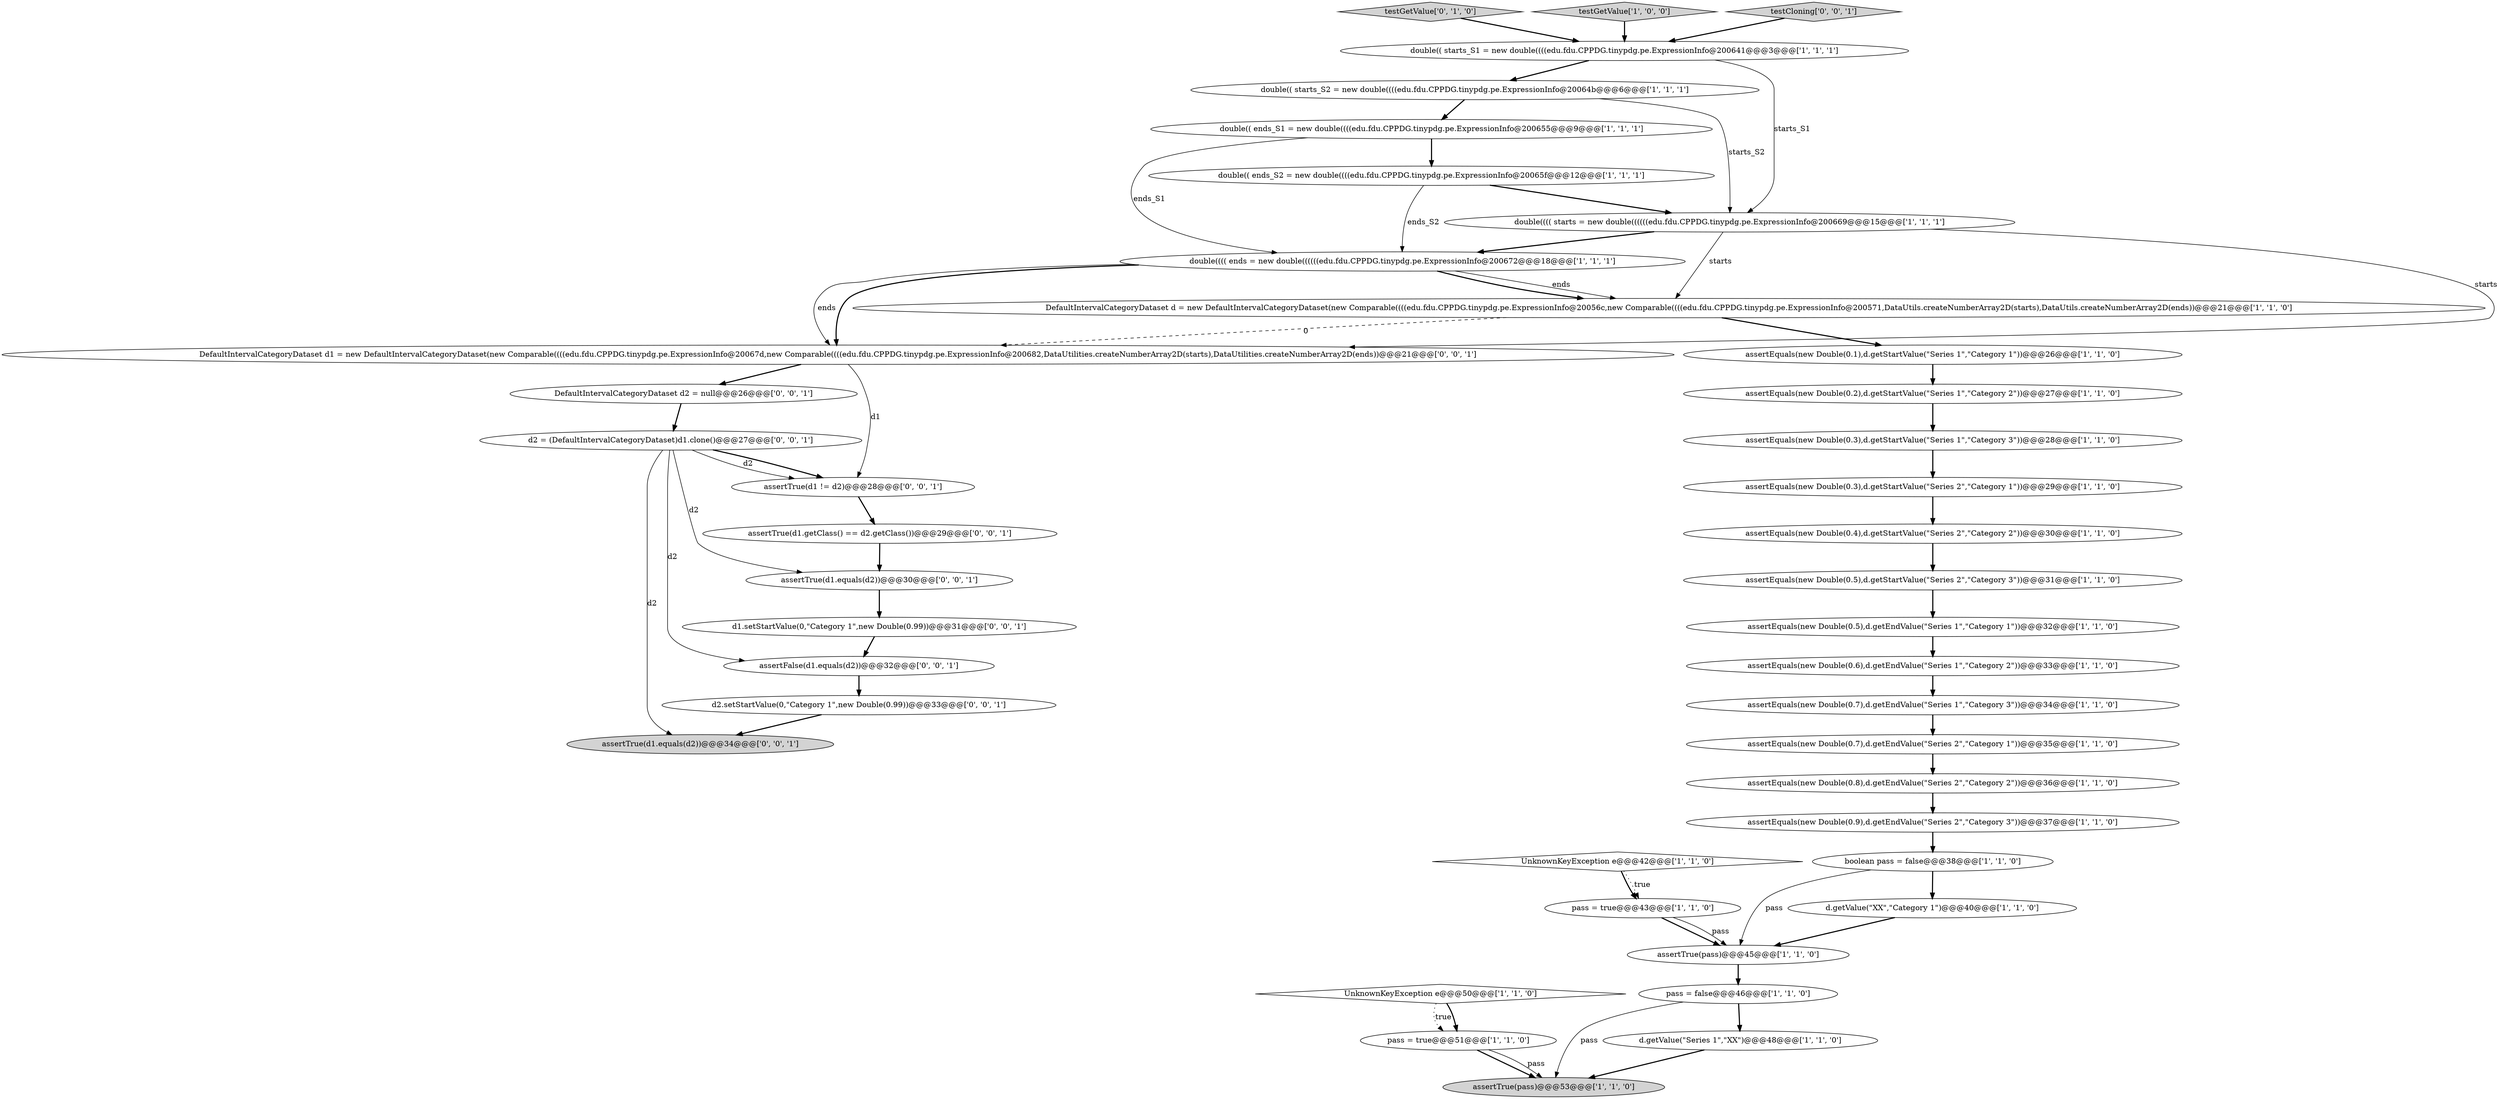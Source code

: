 digraph {
19 [style = filled, label = "assertEquals(new Double(0.5),d.getEndValue(\"Series 1\",\"Category 1\"))@@@32@@@['1', '1', '0']", fillcolor = white, shape = ellipse image = "AAA0AAABBB1BBB"];
36 [style = filled, label = "assertTrue(d1.equals(d2))@@@34@@@['0', '0', '1']", fillcolor = lightgray, shape = ellipse image = "AAA0AAABBB3BBB"];
20 [style = filled, label = "pass = true@@@51@@@['1', '1', '0']", fillcolor = white, shape = ellipse image = "AAA0AAABBB1BBB"];
33 [style = filled, label = "assertTrue(d1.getClass() == d2.getClass())@@@29@@@['0', '0', '1']", fillcolor = white, shape = ellipse image = "AAA0AAABBB3BBB"];
29 [style = filled, label = "assertEquals(new Double(0.3),d.getStartValue(\"Series 2\",\"Category 1\"))@@@29@@@['1', '1', '0']", fillcolor = white, shape = ellipse image = "AAA0AAABBB1BBB"];
2 [style = filled, label = "assertTrue(pass)@@@53@@@['1', '1', '0']", fillcolor = lightgray, shape = ellipse image = "AAA0AAABBB1BBB"];
3 [style = filled, label = "double(((( ends = new double((((((edu.fdu.CPPDG.tinypdg.pe.ExpressionInfo@200672@@@18@@@['1', '1', '1']", fillcolor = white, shape = ellipse image = "AAA0AAABBB1BBB"];
1 [style = filled, label = "assertEquals(new Double(0.3),d.getStartValue(\"Series 1\",\"Category 3\"))@@@28@@@['1', '1', '0']", fillcolor = white, shape = ellipse image = "AAA0AAABBB1BBB"];
6 [style = filled, label = "double(( ends_S2 = new double((((edu.fdu.CPPDG.tinypdg.pe.ExpressionInfo@20065f@@@12@@@['1', '1', '1']", fillcolor = white, shape = ellipse image = "AAA0AAABBB1BBB"];
12 [style = filled, label = "pass = false@@@46@@@['1', '1', '0']", fillcolor = white, shape = ellipse image = "AAA0AAABBB1BBB"];
22 [style = filled, label = "assertEquals(new Double(0.1),d.getStartValue(\"Series 1\",\"Category 1\"))@@@26@@@['1', '1', '0']", fillcolor = white, shape = ellipse image = "AAA0AAABBB1BBB"];
14 [style = filled, label = "double(( starts_S2 = new double((((edu.fdu.CPPDG.tinypdg.pe.ExpressionInfo@20064b@@@6@@@['1', '1', '1']", fillcolor = white, shape = ellipse image = "AAA0AAABBB1BBB"];
5 [style = filled, label = "assertEquals(new Double(0.9),d.getEndValue(\"Series 2\",\"Category 3\"))@@@37@@@['1', '1', '0']", fillcolor = white, shape = ellipse image = "AAA0AAABBB1BBB"];
41 [style = filled, label = "d2 = (DefaultIntervalCategoryDataset)d1.clone()@@@27@@@['0', '0', '1']", fillcolor = white, shape = ellipse image = "AAA0AAABBB3BBB"];
24 [style = filled, label = "assertEquals(new Double(0.7),d.getEndValue(\"Series 1\",\"Category 3\"))@@@34@@@['1', '1', '0']", fillcolor = white, shape = ellipse image = "AAA0AAABBB1BBB"];
7 [style = filled, label = "double(((( starts = new double((((((edu.fdu.CPPDG.tinypdg.pe.ExpressionInfo@200669@@@15@@@['1', '1', '1']", fillcolor = white, shape = ellipse image = "AAA0AAABBB1BBB"];
32 [style = filled, label = "assertFalse(d1.equals(d2))@@@32@@@['0', '0', '1']", fillcolor = white, shape = ellipse image = "AAA0AAABBB3BBB"];
8 [style = filled, label = "pass = true@@@43@@@['1', '1', '0']", fillcolor = white, shape = ellipse image = "AAA0AAABBB1BBB"];
28 [style = filled, label = "assertTrue(pass)@@@45@@@['1', '1', '0']", fillcolor = white, shape = ellipse image = "AAA0AAABBB1BBB"];
16 [style = filled, label = "assertEquals(new Double(0.4),d.getStartValue(\"Series 2\",\"Category 2\"))@@@30@@@['1', '1', '0']", fillcolor = white, shape = ellipse image = "AAA0AAABBB1BBB"];
0 [style = filled, label = "UnknownKeyException e@@@50@@@['1', '1', '0']", fillcolor = white, shape = diamond image = "AAA0AAABBB1BBB"];
30 [style = filled, label = "testGetValue['0', '1', '0']", fillcolor = lightgray, shape = diamond image = "AAA0AAABBB2BBB"];
13 [style = filled, label = "testGetValue['1', '0', '0']", fillcolor = lightgray, shape = diamond image = "AAA0AAABBB1BBB"];
21 [style = filled, label = "assertEquals(new Double(0.8),d.getEndValue(\"Series 2\",\"Category 2\"))@@@36@@@['1', '1', '0']", fillcolor = white, shape = ellipse image = "AAA0AAABBB1BBB"];
40 [style = filled, label = "d2.setStartValue(0,\"Category 1\",new Double(0.99))@@@33@@@['0', '0', '1']", fillcolor = white, shape = ellipse image = "AAA0AAABBB3BBB"];
35 [style = filled, label = "testCloning['0', '0', '1']", fillcolor = lightgray, shape = diamond image = "AAA0AAABBB3BBB"];
27 [style = filled, label = "double(( starts_S1 = new double((((edu.fdu.CPPDG.tinypdg.pe.ExpressionInfo@200641@@@3@@@['1', '1', '1']", fillcolor = white, shape = ellipse image = "AAA0AAABBB1BBB"];
9 [style = filled, label = "assertEquals(new Double(0.7),d.getEndValue(\"Series 2\",\"Category 1\"))@@@35@@@['1', '1', '0']", fillcolor = white, shape = ellipse image = "AAA0AAABBB1BBB"];
31 [style = filled, label = "d1.setStartValue(0,\"Category 1\",new Double(0.99))@@@31@@@['0', '0', '1']", fillcolor = white, shape = ellipse image = "AAA0AAABBB3BBB"];
37 [style = filled, label = "DefaultIntervalCategoryDataset d2 = null@@@26@@@['0', '0', '1']", fillcolor = white, shape = ellipse image = "AAA0AAABBB3BBB"];
39 [style = filled, label = "assertTrue(d1 != d2)@@@28@@@['0', '0', '1']", fillcolor = white, shape = ellipse image = "AAA0AAABBB3BBB"];
23 [style = filled, label = "DefaultIntervalCategoryDataset d = new DefaultIntervalCategoryDataset(new Comparable((((edu.fdu.CPPDG.tinypdg.pe.ExpressionInfo@20056c,new Comparable((((edu.fdu.CPPDG.tinypdg.pe.ExpressionInfo@200571,DataUtils.createNumberArray2D(starts),DataUtils.createNumberArray2D(ends))@@@21@@@['1', '1', '0']", fillcolor = white, shape = ellipse image = "AAA0AAABBB1BBB"];
4 [style = filled, label = "double(( ends_S1 = new double((((edu.fdu.CPPDG.tinypdg.pe.ExpressionInfo@200655@@@9@@@['1', '1', '1']", fillcolor = white, shape = ellipse image = "AAA0AAABBB1BBB"];
34 [style = filled, label = "assertTrue(d1.equals(d2))@@@30@@@['0', '0', '1']", fillcolor = white, shape = ellipse image = "AAA0AAABBB3BBB"];
15 [style = filled, label = "assertEquals(new Double(0.5),d.getStartValue(\"Series 2\",\"Category 3\"))@@@31@@@['1', '1', '0']", fillcolor = white, shape = ellipse image = "AAA0AAABBB1BBB"];
26 [style = filled, label = "boolean pass = false@@@38@@@['1', '1', '0']", fillcolor = white, shape = ellipse image = "AAA0AAABBB1BBB"];
25 [style = filled, label = "assertEquals(new Double(0.6),d.getEndValue(\"Series 1\",\"Category 2\"))@@@33@@@['1', '1', '0']", fillcolor = white, shape = ellipse image = "AAA0AAABBB1BBB"];
11 [style = filled, label = "UnknownKeyException e@@@42@@@['1', '1', '0']", fillcolor = white, shape = diamond image = "AAA0AAABBB1BBB"];
38 [style = filled, label = "DefaultIntervalCategoryDataset d1 = new DefaultIntervalCategoryDataset(new Comparable((((edu.fdu.CPPDG.tinypdg.pe.ExpressionInfo@20067d,new Comparable((((edu.fdu.CPPDG.tinypdg.pe.ExpressionInfo@200682,DataUtilities.createNumberArray2D(starts),DataUtilities.createNumberArray2D(ends))@@@21@@@['0', '0', '1']", fillcolor = white, shape = ellipse image = "AAA0AAABBB3BBB"];
18 [style = filled, label = "assertEquals(new Double(0.2),d.getStartValue(\"Series 1\",\"Category 2\"))@@@27@@@['1', '1', '0']", fillcolor = white, shape = ellipse image = "AAA0AAABBB1BBB"];
17 [style = filled, label = "d.getValue(\"XX\",\"Category 1\")@@@40@@@['1', '1', '0']", fillcolor = white, shape = ellipse image = "AAA0AAABBB1BBB"];
10 [style = filled, label = "d.getValue(\"Series 1\",\"XX\")@@@48@@@['1', '1', '0']", fillcolor = white, shape = ellipse image = "AAA0AAABBB1BBB"];
23->38 [style = dashed, label="0"];
16->15 [style = bold, label=""];
8->28 [style = bold, label=""];
35->27 [style = bold, label=""];
26->28 [style = solid, label="pass"];
41->32 [style = solid, label="d2"];
6->3 [style = solid, label="ends_S2"];
27->14 [style = bold, label=""];
26->17 [style = bold, label=""];
27->7 [style = solid, label="starts_S1"];
4->6 [style = bold, label=""];
31->32 [style = bold, label=""];
14->7 [style = solid, label="starts_S2"];
37->41 [style = bold, label=""];
3->23 [style = solid, label="ends"];
41->34 [style = solid, label="d2"];
30->27 [style = bold, label=""];
5->26 [style = bold, label=""];
0->20 [style = dotted, label="true"];
34->31 [style = bold, label=""];
28->12 [style = bold, label=""];
3->38 [style = bold, label=""];
15->19 [style = bold, label=""];
7->23 [style = solid, label="starts"];
7->3 [style = bold, label=""];
19->25 [style = bold, label=""];
39->33 [style = bold, label=""];
41->36 [style = solid, label="d2"];
20->2 [style = bold, label=""];
20->2 [style = solid, label="pass"];
21->5 [style = bold, label=""];
25->24 [style = bold, label=""];
3->23 [style = bold, label=""];
17->28 [style = bold, label=""];
22->18 [style = bold, label=""];
12->10 [style = bold, label=""];
23->22 [style = bold, label=""];
13->27 [style = bold, label=""];
8->28 [style = solid, label="pass"];
18->1 [style = bold, label=""];
4->3 [style = solid, label="ends_S1"];
38->37 [style = bold, label=""];
40->36 [style = bold, label=""];
3->38 [style = solid, label="ends"];
32->40 [style = bold, label=""];
7->38 [style = solid, label="starts"];
9->21 [style = bold, label=""];
11->8 [style = bold, label=""];
0->20 [style = bold, label=""];
10->2 [style = bold, label=""];
11->8 [style = dotted, label="true"];
12->2 [style = solid, label="pass"];
1->29 [style = bold, label=""];
6->7 [style = bold, label=""];
41->39 [style = bold, label=""];
33->34 [style = bold, label=""];
29->16 [style = bold, label=""];
38->39 [style = solid, label="d1"];
24->9 [style = bold, label=""];
41->39 [style = solid, label="d2"];
14->4 [style = bold, label=""];
}
